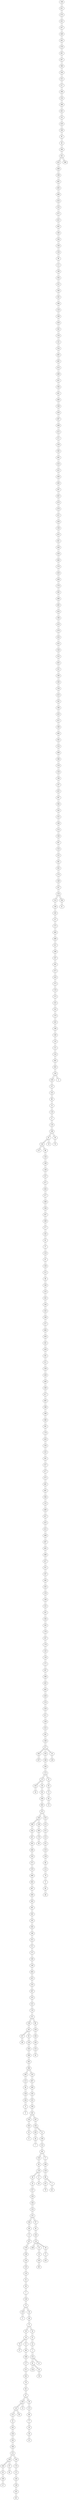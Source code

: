 graph sample {
198 -- 451;
451 -- 198;
451 -- 474;
474 -- 451;
474 -- 455;
455 -- 474;
455 -- 437;
437 -- 455;
437 -- 448;
448 -- 437;
448 -- 443;
443 -- 448;
443 -- 478;
478 -- 443;
478 -- 491;
491 -- 478;
491 -- 447;
447 -- 491;
447 -- 390;
390 -- 447;
390 -- 356;
356 -- 390;
356 -- 322;
322 -- 356;
322 -- 317;
317 -- 322;
317 -- 288;
288 -- 317;
288 -- 254;
254 -- 288;
254 -- 388;
388 -- 254;
388 -- 442;
442 -- 388;
442 -- 231;
231 -- 442;
231 -- 429;
429 -- 231;
429 -- 209;
209 -- 429;
209 -- 85;
85 -- 209;
85 -- 40;
40 -- 85;
40 -- 284;
284 -- 40;
284 -- 341;
341 -- 284;
341 -- 435;
435 -- 341;
435 -- 469;
469 -- 435;
469 -- 299;
299 -- 469;
299 -- 462;
462 -- 299;
462 -- 493;
493 -- 462;
493 -- 466;
466 -- 493;
466 -- 424;
424 -- 466;
424 -- 333;
333 -- 424;
333 -- 472;
472 -- 333;
472 -- 452;
452 -- 472;
452 -- 482;
482 -- 452;
482 -- 290;
290 -- 482;
290 -- 264;
264 -- 290;
264 -- 246;
246 -- 264;
246 -- 226;
226 -- 246;
226 -- 99;
99 -- 226;
99 -- 111;
111 -- 99;
111 -- 190;
190 -- 111;
190 -- 304;
304 -- 190;
304 -- 352;
352 -- 304;
352 -- 340;
340 -- 352;
340 -- 292;
292 -- 340;
292 -- 366;
366 -- 292;
366 -- 229;
229 -- 366;
229 -- 289;
289 -- 229;
289 -- 458;
458 -- 289;
458 -- 362;
362 -- 458;
362 -- 234;
234 -- 362;
234 -- 141;
141 -- 234;
141 -- 354;
354 -- 141;
354 -- 465;
465 -- 354;
465 -- 492;
492 -- 465;
492 -- 414;
414 -- 492;
414 -- 499;
499 -- 414;
499 -- 431;
431 -- 499;
431 -- 394;
394 -- 431;
394 -- 401;
401 -- 394;
401 -- 480;
480 -- 401;
480 -- 308;
308 -- 480;
308 -- 430;
430 -- 308;
430 -- 497;
497 -- 430;
497 -- 468;
468 -- 497;
468 -- 413;
413 -- 468;
413 -- 371;
371 -- 413;
371 -- 359;
359 -- 371;
359 -- 393;
393 -- 359;
393 -- 495;
495 -- 393;
495 -- 416;
416 -- 495;
416 -- 422;
422 -- 416;
422 -- 406;
406 -- 422;
406 -- 400;
400 -- 406;
400 -- 397;
397 -- 400;
397 -- 402;
402 -- 397;
402 -- 470;
470 -- 402;
470 -- 476;
476 -- 470;
476 -- 421;
421 -- 476;
421 -- 436;
436 -- 421;
436 -- 338;
338 -- 436;
338 -- 453;
453 -- 338;
453 -- 441;
441 -- 453;
441 -- 449;
449 -- 441;
449 -- 439;
439 -- 449;
439 -- 464;
464 -- 439;
464 -- 370;
370 -- 464;
370 -- 459;
459 -- 370;
459 -- 409;
409 -- 459;
409 -- 376;
376 -- 409;
376 -- 383;
383 -- 376;
383 -- 489;
489 -- 383;
489 -- 483;
483 -- 489;
483 -- 454;
454 -- 483;
454 -- 296;
296 -- 454;
296 -- 419;
419 -- 296;
419 -- 479;
479 -- 419;
479 -- 434;
434 -- 479;
434 -- 433;
433 -- 434;
433 -- 358;
358 -- 433;
358 -- 353;
353 -- 358;
353 -- 403;
403 -- 353;
403 -- 331;
331 -- 403;
331 -- 280;
280 -- 331;
280 -- 200;
200 -- 280;
200 -- 258;
258 -- 200;
258 -- 410;
410 -- 258;
410 -- 342;
342 -- 410;
342 -- 286;
286 -- 342;
286 -- 420;
420 -- 286;
420 -- 412;
412 -- 420;
412 -- 399;
399 -- 412;
399 -- 460;
460 -- 399;
460 -- 395;
395 -- 460;
395 -- 324;
324 -- 395;
324 -- 498;
498 -- 324;
498 -- 386;
386 -- 498;
386 -- 318;
318 -- 386;
318 -- 259;
259 -- 318;
259 -- 196;
196 -- 259;
196 -- 197;
197 -- 196;
197 -- 432;
432 -- 197;
432 -- 387;
387 -- 432;
387 -- 384;
384 -- 387;
384 -- 343;
343 -- 384;
343 -- 355;
355 -- 343;
355 -- 348;
348 -- 355;
348 -- 314;
314 -- 348;
314 -- 206;
206 -- 314;
206 -- 367;
367 -- 206;
367 -- 310;
310 -- 367;
310 -- 252;
252 -- 310;
252 -- 381;
381 -- 252;
381 -- 302;
302 -- 381;
302 -- 274;
274 -- 302;
274 -- 249;
249 -- 274;
249 -- 247;
247 -- 249;
247 -- 216;
216 -- 247;
216 -- 214;
214 -- 216;
214 -- 146;
146 -- 214;
146 -- 185;
185 -- 146;
185 -- 127;
127 -- 185;
127 -- 275;
275 -- 127;
275 -- 494;
494 -- 275;
494 -- 488;
488 -- 494;
488 -- 321;
321 -- 488;
321 -- 268;
268 -- 321;
268 -- 187;
187 -- 268;
187 -- 392;
392 -- 187;
392 -- 473;
473 -- 392;
473 -- 418;
418 -- 473;
418 -- 373;
373 -- 418;
373 -- 278;
278 -- 373;
278 -- 273;
273 -- 278;
273 -- 335;
335 -- 273;
335 -- 255;
255 -- 335;
255 -- 270;
270 -- 255;
270 -- 205;
205 -- 270;
205 -- 189;
189 -- 205;
189 -- 180;
180 -- 189;
180 -- 135;
135 -- 180;
135 -- 121;
121 -- 135;
121 -- 224;
224 -- 121;
224 -- 382;
382 -- 224;
382 -- 305;
305 -- 382;
305 -- 230;
230 -- 305;
230 -- 228;
228 -- 230;
228 -- 157;
157 -- 228;
157 -- 142;
142 -- 157;
142 -- 88;
88 -- 142;
88 -- 23;
23 -- 88;
23 -- 119;
119 -- 23;
119 -- 57;
57 -- 119;
57 -- 118;
118 -- 57;
118 -- 108;
108 -- 118;
108 -- 81;
81 -- 108;
81 -- 144;
144 -- 81;
144 -- 137;
137 -- 144;
144 -- 68;
68 -- 144;
68 -- 156;
156 -- 68;
156 -- 199;
199 -- 156;
199 -- 148;
148 -- 199;
148 -- 237;
237 -- 148;
237 -- 471;
471 -- 237;
471 -- 444;
444 -- 471;
444 -- 377;
377 -- 444;
377 -- 369;
369 -- 377;
369 -- 336;
336 -- 369;
336 -- 307;
307 -- 336;
307 -- 309;
309 -- 307;
309 -- 277;
277 -- 309;
277 -- 182;
182 -- 277;
182 -- 61;
61 -- 182;
61 -- 37;
37 -- 61;
37 -- 219;
219 -- 37;
219 -- 87;
87 -- 219;
87 -- 239;
239 -- 87;
239 -- 212;
212 -- 239;
212 -- 98;
98 -- 212;
98 -- 160;
160 -- 98;
160 -- 253;
253 -- 160;
253 -- 262;
262 -- 253;
262 -- 244;
244 -- 262;
244 -- 243;
243 -- 244;
243 -- 208;
208 -- 243;
208 -- 227;
227 -- 208;
227 -- 484;
484 -- 227;
484 -- 456;
456 -- 484;
456 -- 281;
281 -- 456;
281 -- 426;
426 -- 281;
426 -- 291;
291 -- 426;
291 -- 311;
311 -- 291;
311 -- 339;
339 -- 311;
339 -- 438;
438 -- 339;
438 -- 440;
440 -- 438;
440 -- 269;
269 -- 440;
269 -- 417;
417 -- 269;
417 -- 485;
485 -- 417;
485 -- 398;
398 -- 485;
398 -- 389;
389 -- 398;
389 -- 380;
380 -- 389;
380 -- 391;
391 -- 380;
391 -- 179;
179 -- 391;
179 -- 450;
450 -- 179;
450 -- 334;
334 -- 450;
334 -- 332;
332 -- 334;
332 -- 301;
301 -- 332;
301 -- 357;
357 -- 301;
357 -- 477;
477 -- 357;
477 -- 475;
475 -- 477;
475 -- 481;
481 -- 475;
481 -- 461;
461 -- 481;
461 -- 364;
364 -- 461;
364 -- 152;
152 -- 364;
152 -- 490;
490 -- 152;
490 -- 457;
457 -- 490;
457 -- 425;
425 -- 457;
425 -- 415;
415 -- 425;
415 -- 408;
408 -- 415;
408 -- 487;
487 -- 408;
487 -- 405;
405 -- 487;
405 -- 486;
486 -- 405;
486 -- 427;
427 -- 486;
427 -- 351;
351 -- 427;
351 -- 297;
297 -- 351;
297 -- 385;
385 -- 297;
385 -- 263;
263 -- 385;
263 -- 378;
378 -- 263;
378 -- 109;
109 -- 378;
109 -- 232;
232 -- 109;
232 -- 201;
201 -- 232;
201 -- 294;
294 -- 201;
294 -- 283;
283 -- 294;
283 -- 276;
276 -- 283;
276 -- 207;
207 -- 276;
207 -- 178;
178 -- 207;
178 -- 143;
143 -- 178;
143 -- 128;
128 -- 143;
128 -- 171;
171 -- 128;
171 -- 267;
267 -- 171;
267 -- 368;
368 -- 267;
368 -- 445;
445 -- 368;
445 -- 463;
463 -- 445;
463 -- 428;
428 -- 463;
428 -- 374;
374 -- 428;
374 -- 329;
329 -- 374;
329 -- 411;
411 -- 329;
411 -- 328;
328 -- 411;
328 -- 323;
323 -- 328;
323 -- 261;
261 -- 323;
261 -- 248;
248 -- 261;
248 -- 217;
217 -- 248;
217 -- 293;
293 -- 217;
293 -- 337;
337 -- 293;
217 -- 193;
193 -- 217;
193 -- 186;
186 -- 193;
186 -- 184;
184 -- 186;
184 -- 113;
113 -- 184;
113 -- 173;
173 -- 113;
173 -- 103;
103 -- 173;
103 -- 24;
24 -- 103;
173 -- 36;
36 -- 173;
36 -- 94;
94 -- 36;
94 -- 349;
349 -- 94;
349 -- 363;
363 -- 349;
363 -- 375;
375 -- 363;
375 -- 330;
330 -- 375;
330 -- 298;
298 -- 330;
298 -- 344;
344 -- 298;
344 -- 347;
347 -- 344;
347 -- 265;
265 -- 347;
265 -- 446;
446 -- 265;
446 -- 320;
320 -- 446;
320 -- 372;
372 -- 320;
372 -- 379;
379 -- 372;
379 -- 496;
496 -- 379;
496 -- 365;
365 -- 496;
365 -- 467;
467 -- 365;
467 -- 360;
360 -- 467;
360 -- 303;
303 -- 360;
303 -- 361;
361 -- 303;
361 -- 282;
282 -- 361;
282 -- 192;
192 -- 282;
192 -- 295;
295 -- 192;
295 -- 166;
166 -- 295;
166 -- 315;
315 -- 166;
315 -- 271;
271 -- 315;
271 -- 272;
272 -- 271;
272 -- 100;
100 -- 272;
100 -- 149;
149 -- 100;
149 -- 404;
404 -- 149;
404 -- 423;
423 -- 404;
423 -- 233;
233 -- 423;
233 -- 287;
287 -- 233;
287 -- 223;
223 -- 287;
223 -- 222;
222 -- 223;
222 -- 176;
176 -- 222;
176 -- 151;
151 -- 176;
151 -- 136;
136 -- 151;
136 -- 161;
161 -- 136;
161 -- 107;
107 -- 161;
107 -- 49;
49 -- 107;
161 -- 65;
65 -- 161;
65 -- 218;
218 -- 65;
218 -- 350;
350 -- 218;
350 -- 396;
396 -- 350;
396 -- 345;
345 -- 396;
345 -- 306;
306 -- 345;
306 -- 285;
285 -- 306;
285 -- 112;
112 -- 285;
112 -- 84;
84 -- 112;
84 -- 326;
326 -- 84;
326 -- 165;
165 -- 326;
165 -- 6;
6 -- 165;
6 -- 0;
0 -- 6;
306 -- 235;
235 -- 306;
235 -- 407;
407 -- 235;
407 -- 300;
300 -- 407;
300 -- 195;
195 -- 300;
195 -- 225;
225 -- 195;
225 -- 194;
194 -- 225;
194 -- 181;
181 -- 194;
181 -- 316;
316 -- 181;
316 -- 203;
203 -- 316;
203 -- 35;
35 -- 203;
35 -- 11;
11 -- 35;
181 -- 167;
167 -- 181;
167 -- 105;
105 -- 167;
105 -- 162;
162 -- 105;
162 -- 44;
44 -- 162;
44 -- 7;
7 -- 44;
105 -- 51;
51 -- 105;
51 -- 236;
236 -- 51;
236 -- 114;
114 -- 236;
114 -- 191;
191 -- 114;
191 -- 150;
150 -- 191;
150 -- 56;
56 -- 150;
56 -- 116;
116 -- 56;
116 -- 58;
58 -- 116;
58 -- 33;
33 -- 58;
33 -- 257;
257 -- 33;
257 -- 220;
220 -- 257;
220 -- 164;
164 -- 220;
164 -- 153;
153 -- 164;
153 -- 131;
131 -- 153;
131 -- 104;
104 -- 131;
104 -- 69;
69 -- 104;
69 -- 12;
12 -- 69;
12 -- 327;
327 -- 12;
327 -- 279;
279 -- 327;
279 -- 158;
158 -- 279;
158 -- 124;
124 -- 158;
124 -- 133;
133 -- 124;
133 -- 110;
110 -- 133;
110 -- 55;
55 -- 110;
55 -- 38;
38 -- 55;
38 -- 2;
2 -- 38;
2 -- 130;
130 -- 2;
130 -- 73;
73 -- 130;
73 -- 120;
120 -- 73;
120 -- 5;
5 -- 120;
73 -- 34;
34 -- 73;
34 -- 46;
46 -- 34;
46 -- 72;
72 -- 46;
72 -- 30;
30 -- 72;
30 -- 54;
54 -- 30;
54 -- 74;
74 -- 54;
74 -- 27;
27 -- 74;
54 -- 21;
21 -- 54;
21 -- 96;
96 -- 21;
96 -- 188;
188 -- 96;
188 -- 177;
177 -- 188;
177 -- 211;
211 -- 177;
211 -- 241;
241 -- 211;
241 -- 78;
78 -- 241;
78 -- 63;
63 -- 78;
63 -- 47;
47 -- 63;
47 -- 202;
202 -- 47;
202 -- 123;
123 -- 202;
123 -- 122;
122 -- 123;
122 -- 32;
32 -- 122;
32 -- 242;
242 -- 32;
242 -- 256;
256 -- 242;
256 -- 245;
245 -- 256;
245 -- 346;
346 -- 245;
346 -- 215;
215 -- 346;
215 -- 238;
238 -- 215;
238 -- 240;
240 -- 238;
240 -- 221;
221 -- 240;
221 -- 169;
169 -- 221;
169 -- 117;
117 -- 169;
238 -- 67;
67 -- 238;
67 -- 91;
91 -- 67;
215 -- 154;
154 -- 215;
154 -- 174;
174 -- 154;
174 -- 172;
172 -- 174;
172 -- 140;
140 -- 172;
140 -- 139;
139 -- 140;
139 -- 102;
102 -- 139;
102 -- 83;
83 -- 102;
123 -- 92;
92 -- 123;
202 -- 13;
13 -- 202;
47 -- 29;
29 -- 47;
29 -- 175;
175 -- 29;
175 -- 86;
86 -- 175;
86 -- 77;
77 -- 86;
77 -- 50;
50 -- 77;
50 -- 39;
39 -- 50;
39 -- 31;
31 -- 39;
72 -- 16;
16 -- 72;
16 -- 25;
25 -- 16;
25 -- 14;
14 -- 25;
14 -- 1;
1 -- 14;
1 -- 132;
132 -- 1;
132 -- 82;
82 -- 132;
82 -- 134;
134 -- 82;
82 -- 42;
42 -- 82;
42 -- 20;
20 -- 42;
132 -- 22;
22 -- 132;
131 -- 97;
97 -- 131;
97 -- 95;
95 -- 97;
95 -- 145;
145 -- 95;
145 -- 125;
125 -- 145;
125 -- 106;
106 -- 125;
125 -- 53;
53 -- 125;
53 -- 10;
10 -- 53;
10 -- 319;
319 -- 10;
319 -- 90;
90 -- 319;
125 -- 26;
26 -- 125;
26 -- 71;
71 -- 26;
71 -- 101;
101 -- 71;
116 -- 8;
8 -- 116;
8 -- 43;
43 -- 8;
191 -- 17;
17 -- 191;
17 -- 168;
168 -- 17;
168 -- 126;
126 -- 168;
126 -- 89;
89 -- 126;
89 -- 147;
147 -- 89;
147 -- 70;
70 -- 147;
89 -- 3;
3 -- 89;
3 -- 62;
62 -- 3;
151 -- 80;
80 -- 151;
80 -- 250;
250 -- 80;
250 -- 183;
183 -- 250;
183 -- 163;
163 -- 183;
163 -- 155;
155 -- 163;
155 -- 45;
45 -- 155;
330 -- 138;
138 -- 330;
138 -- 260;
260 -- 138;
260 -- 170;
170 -- 260;
170 -- 59;
59 -- 170;
375 -- 325;
325 -- 375;
325 -- 313;
313 -- 325;
313 -- 312;
312 -- 313;
312 -- 213;
213 -- 312;
213 -- 251;
251 -- 213;
251 -- 210;
210 -- 251;
210 -- 159;
159 -- 210;
159 -- 66;
66 -- 159;
66 -- 115;
115 -- 66;
115 -- 79;
79 -- 115;
79 -- 9;
9 -- 79;
9 -- 60;
60 -- 9;
60 -- 48;
48 -- 60;
113 -- 52;
52 -- 113;
52 -- 93;
93 -- 52;
93 -- 75;
75 -- 93;
75 -- 64;
64 -- 75;
64 -- 15;
15 -- 64;
217 -- 18;
18 -- 217;
18 -- 129;
129 -- 18;
81 -- 19;
19 -- 81;
108 -- 28;
28 -- 108;
28 -- 76;
76 -- 28;
230 -- 4;
4 -- 230;
216 -- 204;
204 -- 216;
204 -- 41;
41 -- 204;
341 -- 266;
266 -- 341;
}